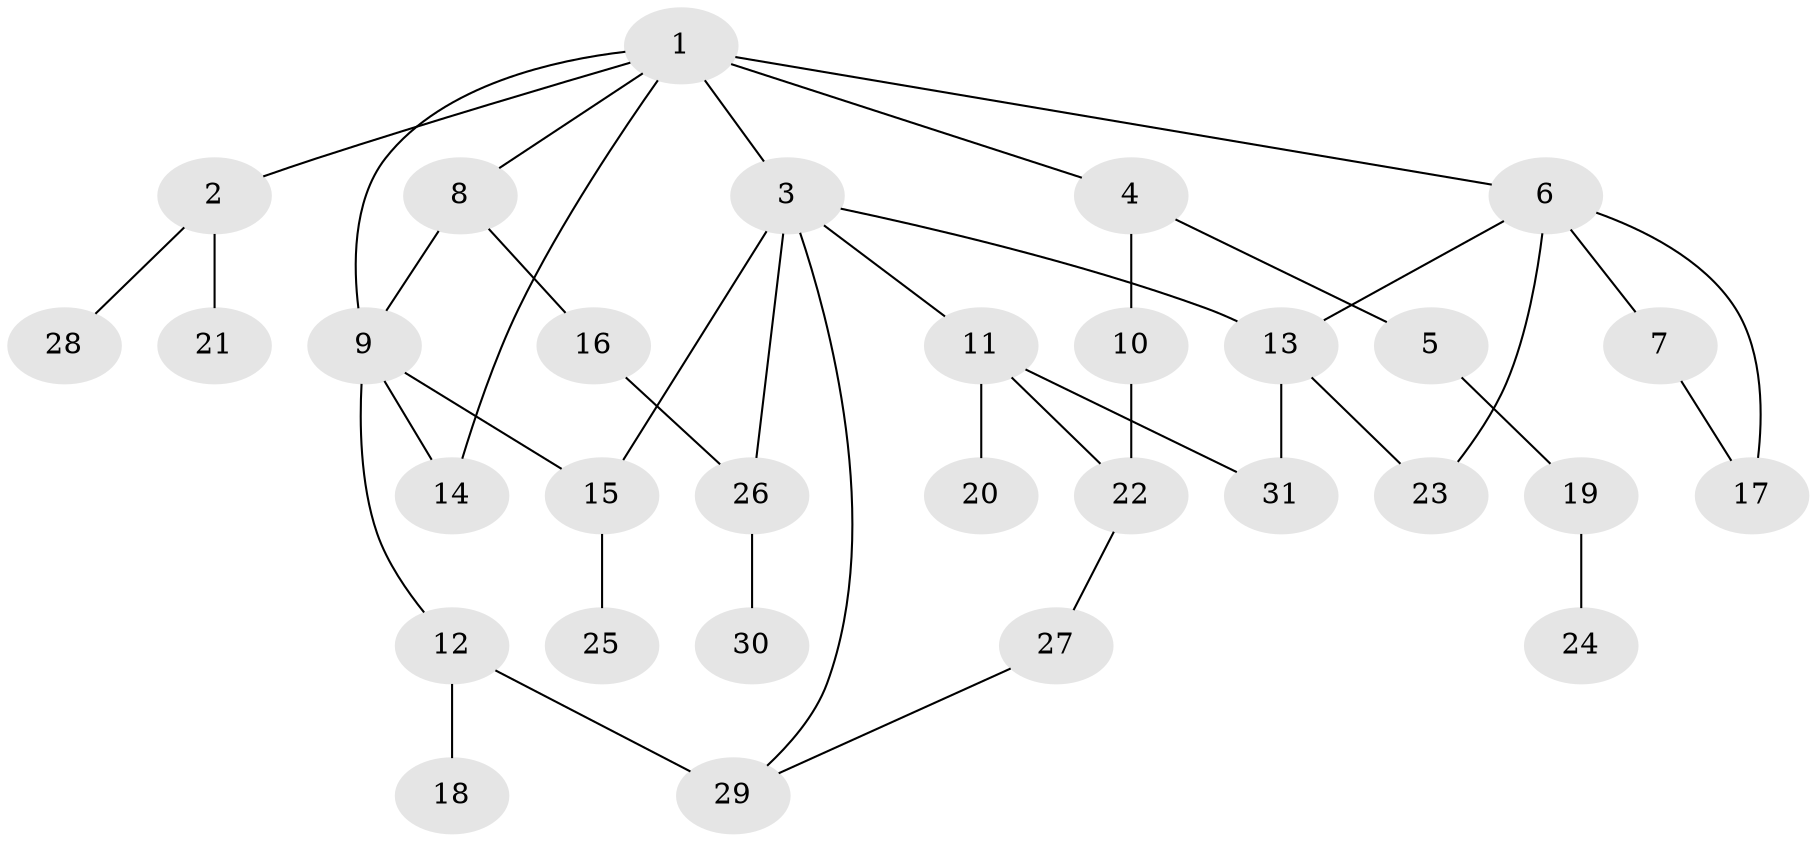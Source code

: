 // original degree distribution, {6: 0.03278688524590164, 4: 0.06557377049180328, 3: 0.26229508196721313, 2: 0.3442622950819672, 5: 0.04918032786885246, 1: 0.2459016393442623}
// Generated by graph-tools (version 1.1) at 2025/34/03/09/25 02:34:03]
// undirected, 31 vertices, 41 edges
graph export_dot {
graph [start="1"]
  node [color=gray90,style=filled];
  1;
  2;
  3;
  4;
  5;
  6;
  7;
  8;
  9;
  10;
  11;
  12;
  13;
  14;
  15;
  16;
  17;
  18;
  19;
  20;
  21;
  22;
  23;
  24;
  25;
  26;
  27;
  28;
  29;
  30;
  31;
  1 -- 2 [weight=1.0];
  1 -- 3 [weight=2.0];
  1 -- 4 [weight=1.0];
  1 -- 6 [weight=1.0];
  1 -- 8 [weight=1.0];
  1 -- 9 [weight=1.0];
  1 -- 14 [weight=1.0];
  2 -- 21 [weight=1.0];
  2 -- 28 [weight=1.0];
  3 -- 11 [weight=1.0];
  3 -- 13 [weight=1.0];
  3 -- 15 [weight=1.0];
  3 -- 26 [weight=1.0];
  3 -- 29 [weight=1.0];
  4 -- 5 [weight=1.0];
  4 -- 10 [weight=1.0];
  5 -- 19 [weight=1.0];
  6 -- 7 [weight=1.0];
  6 -- 13 [weight=1.0];
  6 -- 17 [weight=1.0];
  6 -- 23 [weight=1.0];
  7 -- 17 [weight=1.0];
  8 -- 9 [weight=1.0];
  8 -- 16 [weight=1.0];
  9 -- 12 [weight=1.0];
  9 -- 14 [weight=1.0];
  9 -- 15 [weight=1.0];
  10 -- 22 [weight=1.0];
  11 -- 20 [weight=1.0];
  11 -- 22 [weight=1.0];
  11 -- 31 [weight=1.0];
  12 -- 18 [weight=2.0];
  12 -- 29 [weight=2.0];
  13 -- 23 [weight=1.0];
  13 -- 31 [weight=1.0];
  15 -- 25 [weight=1.0];
  16 -- 26 [weight=1.0];
  19 -- 24 [weight=1.0];
  22 -- 27 [weight=1.0];
  26 -- 30 [weight=1.0];
  27 -- 29 [weight=1.0];
}

